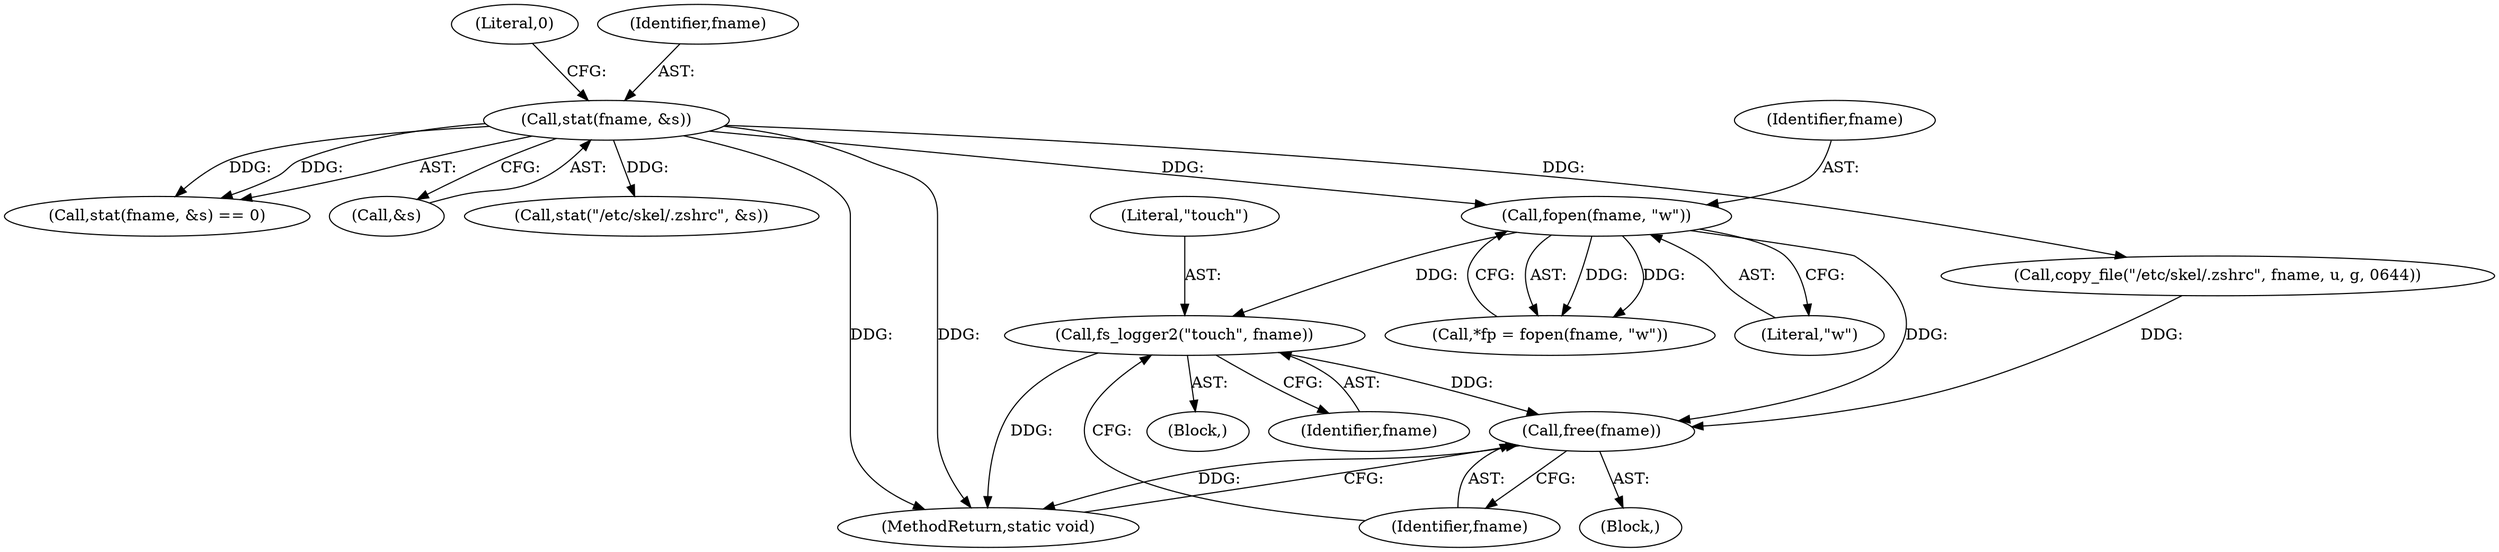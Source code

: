 digraph "0_firejail_b8a4ff9775318ca5e679183884a6a63f3da8f863_1@pointer" {
"1000192" [label="(Call,fs_logger2(\"touch\", fname))"];
"1000174" [label="(Call,fopen(fname, \"w\"))"];
"1000143" [label="(Call,stat(fname, &s))"];
"1000195" [label="(Call,free(fname))"];
"1000147" [label="(Literal,0)"];
"1000322" [label="(MethodReturn,static void)"];
"1000176" [label="(Literal,\"w\")"];
"1000144" [label="(Identifier,fname)"];
"1000194" [label="(Identifier,fname)"];
"1000196" [label="(Identifier,fname)"];
"1000142" [label="(Call,stat(fname, &s) == 0)"];
"1000159" [label="(Call,copy_file(\"/etc/skel/.zshrc\", fname, u, g, 0644))"];
"1000192" [label="(Call,fs_logger2(\"touch\", fname))"];
"1000174" [label="(Call,fopen(fname, \"w\"))"];
"1000143" [label="(Call,stat(fname, &s))"];
"1000128" [label="(Block,)"];
"1000175" [label="(Identifier,fname)"];
"1000172" [label="(Call,*fp = fopen(fname, \"w\"))"];
"1000193" [label="(Literal,\"touch\")"];
"1000145" [label="(Call,&s)"];
"1000195" [label="(Call,free(fname))"];
"1000179" [label="(Block,)"];
"1000151" [label="(Call,stat(\"/etc/skel/.zshrc\", &s))"];
"1000192" -> "1000179"  [label="AST: "];
"1000192" -> "1000194"  [label="CFG: "];
"1000193" -> "1000192"  [label="AST: "];
"1000194" -> "1000192"  [label="AST: "];
"1000196" -> "1000192"  [label="CFG: "];
"1000192" -> "1000322"  [label="DDG: "];
"1000174" -> "1000192"  [label="DDG: "];
"1000192" -> "1000195"  [label="DDG: "];
"1000174" -> "1000172"  [label="AST: "];
"1000174" -> "1000176"  [label="CFG: "];
"1000175" -> "1000174"  [label="AST: "];
"1000176" -> "1000174"  [label="AST: "];
"1000172" -> "1000174"  [label="CFG: "];
"1000174" -> "1000172"  [label="DDG: "];
"1000174" -> "1000172"  [label="DDG: "];
"1000143" -> "1000174"  [label="DDG: "];
"1000174" -> "1000195"  [label="DDG: "];
"1000143" -> "1000142"  [label="AST: "];
"1000143" -> "1000145"  [label="CFG: "];
"1000144" -> "1000143"  [label="AST: "];
"1000145" -> "1000143"  [label="AST: "];
"1000147" -> "1000143"  [label="CFG: "];
"1000143" -> "1000322"  [label="DDG: "];
"1000143" -> "1000322"  [label="DDG: "];
"1000143" -> "1000142"  [label="DDG: "];
"1000143" -> "1000142"  [label="DDG: "];
"1000143" -> "1000151"  [label="DDG: "];
"1000143" -> "1000159"  [label="DDG: "];
"1000195" -> "1000128"  [label="AST: "];
"1000195" -> "1000196"  [label="CFG: "];
"1000196" -> "1000195"  [label="AST: "];
"1000322" -> "1000195"  [label="CFG: "];
"1000195" -> "1000322"  [label="DDG: "];
"1000159" -> "1000195"  [label="DDG: "];
}
